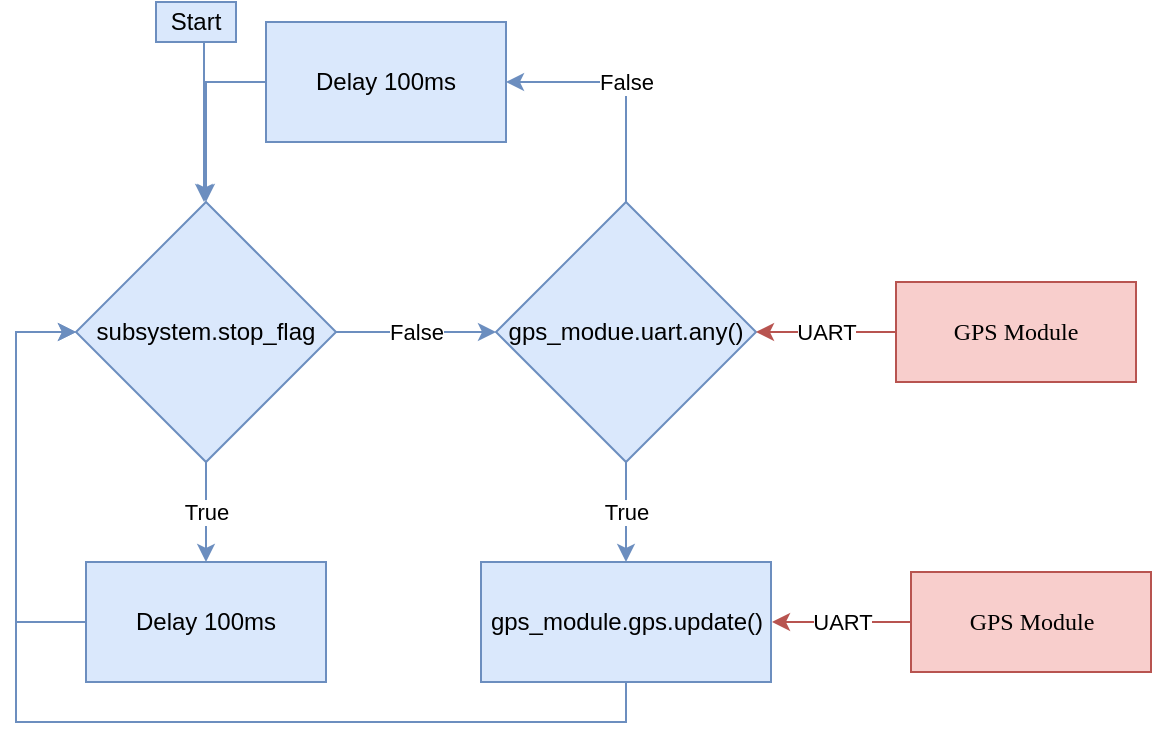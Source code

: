 <mxfile version="12.3.7" type="device" pages="1"><diagram name="Page-1" id="52a04d89-c75d-2922-d76d-85b35f80e030"><mxGraphModel dx="1088" dy="551" grid="1" gridSize="10" guides="1" tooltips="1" connect="1" arrows="1" fold="1" page="1" pageScale="1" pageWidth="1100" pageHeight="850" background="#ffffff" math="0" shadow="0"><root><mxCell id="0"/><mxCell id="1" parent="0"/><mxCell id="Ez6otKZ31WWFI9ajh4TO-7" value="True" style="edgeStyle=orthogonalEdgeStyle;rounded=0;orthogonalLoop=1;jettySize=auto;html=1;fillColor=#dae8fc;strokeColor=#6c8ebf;" edge="1" parent="1" source="Ez6otKZ31WWFI9ajh4TO-1" target="Ez6otKZ31WWFI9ajh4TO-6"><mxGeometry relative="1" as="geometry"/></mxCell><mxCell id="Ez6otKZ31WWFI9ajh4TO-12" value="False" style="edgeStyle=orthogonalEdgeStyle;rounded=0;orthogonalLoop=1;jettySize=auto;html=1;fillColor=#dae8fc;strokeColor=#6c8ebf;" edge="1" parent="1" source="Ez6otKZ31WWFI9ajh4TO-1" target="Ez6otKZ31WWFI9ajh4TO-11"><mxGeometry relative="1" as="geometry"/></mxCell><mxCell id="Ez6otKZ31WWFI9ajh4TO-1" value="subsystem.stop_flag" style="rhombus;whiteSpace=wrap;html=1;fillColor=#dae8fc;strokeColor=#6c8ebf;" vertex="1" parent="1"><mxGeometry x="400" y="230" width="130" height="130" as="geometry"/></mxCell><mxCell id="Ez6otKZ31WWFI9ajh4TO-16" value="True" style="edgeStyle=orthogonalEdgeStyle;rounded=0;orthogonalLoop=1;jettySize=auto;html=1;fillColor=#dae8fc;strokeColor=#6c8ebf;" edge="1" parent="1" source="Ez6otKZ31WWFI9ajh4TO-11" target="Ez6otKZ31WWFI9ajh4TO-15"><mxGeometry relative="1" as="geometry"/></mxCell><mxCell id="Ez6otKZ31WWFI9ajh4TO-19" value="False" style="edgeStyle=orthogonalEdgeStyle;rounded=0;orthogonalLoop=1;jettySize=auto;html=1;entryX=1;entryY=0.5;entryDx=0;entryDy=0;fillColor=#dae8fc;strokeColor=#6c8ebf;" edge="1" parent="1" source="Ez6otKZ31WWFI9ajh4TO-11" target="Ez6otKZ31WWFI9ajh4TO-17"><mxGeometry relative="1" as="geometry"><mxPoint x="675" y="150" as="targetPoint"/></mxGeometry></mxCell><mxCell id="Ez6otKZ31WWFI9ajh4TO-11" value="gps_modue.uart.any()" style="rhombus;whiteSpace=wrap;html=1;fillColor=#dae8fc;strokeColor=#6c8ebf;" vertex="1" parent="1"><mxGeometry x="610" y="230" width="130" height="130" as="geometry"/></mxCell><mxCell id="Ez6otKZ31WWFI9ajh4TO-10" value="" style="edgeStyle=orthogonalEdgeStyle;rounded=0;orthogonalLoop=1;jettySize=auto;html=1;entryX=0;entryY=0.5;entryDx=0;entryDy=0;fillColor=#dae8fc;strokeColor=#6c8ebf;" edge="1" parent="1" source="Ez6otKZ31WWFI9ajh4TO-6" target="Ez6otKZ31WWFI9ajh4TO-1"><mxGeometry relative="1" as="geometry"><mxPoint x="325" y="440" as="targetPoint"/><Array as="points"><mxPoint x="370" y="440"/><mxPoint x="370" y="295"/></Array></mxGeometry></mxCell><mxCell id="Ez6otKZ31WWFI9ajh4TO-6" value="Delay 100ms" style="rounded=0;whiteSpace=wrap;html=1;fillColor=#dae8fc;strokeColor=#6c8ebf;" vertex="1" parent="1"><mxGeometry x="405" y="410" width="120" height="60" as="geometry"/></mxCell><mxCell id="Ez6otKZ31WWFI9ajh4TO-29" value="" style="edgeStyle=orthogonalEdgeStyle;rounded=0;orthogonalLoop=1;jettySize=auto;html=1;strokeColor=#6c8ebf;fillColor=#dae8fc;entryX=0;entryY=0.5;entryDx=0;entryDy=0;" edge="1" parent="1" source="Ez6otKZ31WWFI9ajh4TO-15" target="Ez6otKZ31WWFI9ajh4TO-1"><mxGeometry relative="1" as="geometry"><mxPoint x="675" y="550" as="targetPoint"/><Array as="points"><mxPoint x="675" y="490"/><mxPoint x="370" y="490"/><mxPoint x="370" y="295"/></Array></mxGeometry></mxCell><mxCell id="Ez6otKZ31WWFI9ajh4TO-15" value="gps_module.gps.update()" style="rounded=0;whiteSpace=wrap;html=1;fillColor=#dae8fc;strokeColor=#6c8ebf;" vertex="1" parent="1"><mxGeometry x="602.5" y="410" width="145" height="60" as="geometry"/></mxCell><mxCell id="Ez6otKZ31WWFI9ajh4TO-21" value="" style="edgeStyle=orthogonalEdgeStyle;rounded=0;orthogonalLoop=1;jettySize=auto;html=1;entryX=0.5;entryY=0;entryDx=0;entryDy=0;fillColor=#dae8fc;strokeColor=#6c8ebf;" edge="1" parent="1" source="Ez6otKZ31WWFI9ajh4TO-17" target="Ez6otKZ31WWFI9ajh4TO-1"><mxGeometry relative="1" as="geometry"><mxPoint x="415" y="170" as="targetPoint"/><Array as="points"><mxPoint x="465" y="170"/></Array></mxGeometry></mxCell><mxCell id="Ez6otKZ31WWFI9ajh4TO-17" value="Delay 100ms" style="rounded=0;whiteSpace=wrap;html=1;fillColor=#dae8fc;strokeColor=#6c8ebf;" vertex="1" parent="1"><mxGeometry x="495" y="140" width="120" height="60" as="geometry"/></mxCell><mxCell id="Ez6otKZ31WWFI9ajh4TO-22" value="" style="edgeStyle=orthogonalEdgeStyle;rounded=0;orthogonalLoop=1;jettySize=auto;html=1;entryX=0.5;entryY=0;entryDx=0;entryDy=0;fillColor=#dae8fc;strokeColor=#6c8ebf;" edge="1" parent="1"><mxGeometry relative="1" as="geometry"><mxPoint x="464" y="150" as="sourcePoint"/><mxPoint x="464" y="230" as="targetPoint"/><Array as="points"><mxPoint x="464" y="170"/></Array></mxGeometry></mxCell><mxCell id="Ez6otKZ31WWFI9ajh4TO-23" value="Start" style="text;html=1;strokeColor=#6c8ebf;fillColor=#dae8fc;align=center;verticalAlign=middle;whiteSpace=wrap;rounded=0;" vertex="1" parent="1"><mxGeometry x="440" y="130" width="40" height="20" as="geometry"/></mxCell><mxCell id="Ez6otKZ31WWFI9ajh4TO-25" value="UART" style="edgeStyle=orthogonalEdgeStyle;rounded=0;orthogonalLoop=1;jettySize=auto;html=1;fillColor=#f8cecc;strokeColor=#B85450;" edge="1" parent="1" source="Ez6otKZ31WWFI9ajh4TO-24" target="Ez6otKZ31WWFI9ajh4TO-11"><mxGeometry relative="1" as="geometry"/></mxCell><mxCell id="Ez6otKZ31WWFI9ajh4TO-24" value="GPS Module" style="whiteSpace=wrap;html=1;rounded=0;shadow=0;comic=0;labelBackgroundColor=none;strokeColor=#b85450;strokeWidth=1;fillColor=#f8cecc;fontFamily=Verdana;fontSize=12;align=center;" vertex="1" parent="1"><mxGeometry x="810" y="270" width="120" height="50" as="geometry"/></mxCell><mxCell id="Ez6otKZ31WWFI9ajh4TO-26" value="UART" style="edgeStyle=orthogonalEdgeStyle;rounded=0;orthogonalLoop=1;jettySize=auto;html=1;fillColor=#f8cecc;strokeColor=#B85450;" edge="1" parent="1" source="Ez6otKZ31WWFI9ajh4TO-27"><mxGeometry relative="1" as="geometry"><mxPoint x="748" y="440" as="targetPoint"/></mxGeometry></mxCell><mxCell id="Ez6otKZ31WWFI9ajh4TO-27" value="GPS Module" style="whiteSpace=wrap;html=1;rounded=0;shadow=0;comic=0;labelBackgroundColor=none;strokeColor=#b85450;strokeWidth=1;fillColor=#f8cecc;fontFamily=Verdana;fontSize=12;align=center;" vertex="1" parent="1"><mxGeometry x="817.5" y="415" width="120" height="50" as="geometry"/></mxCell></root></mxGraphModel></diagram></mxfile>
